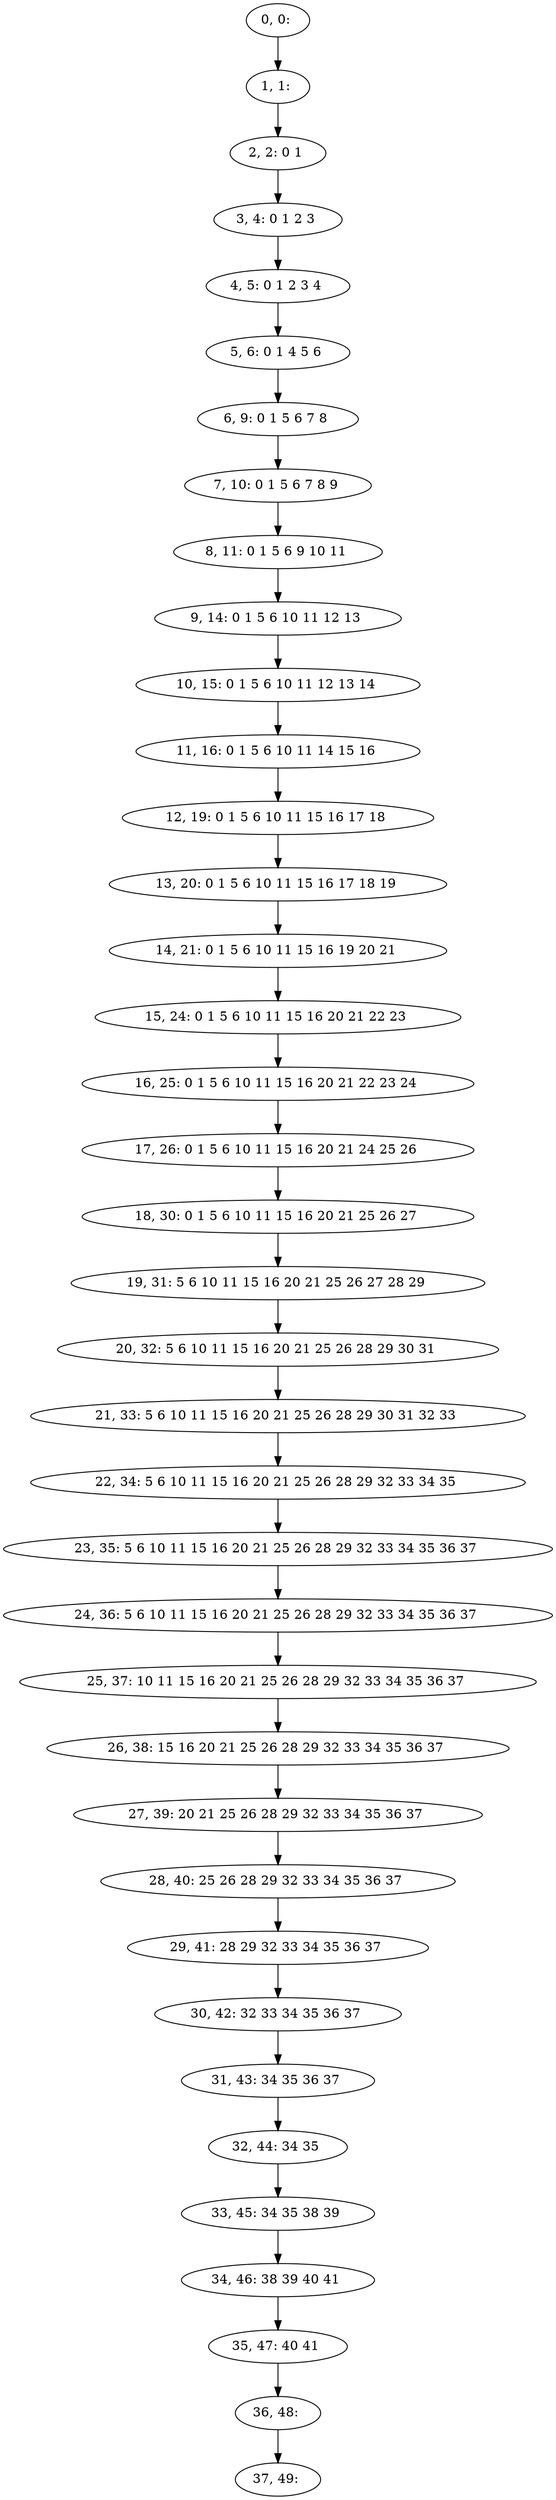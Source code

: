 digraph G {
0[label="0, 0: "];
1[label="1, 1: "];
2[label="2, 2: 0 1 "];
3[label="3, 4: 0 1 2 3 "];
4[label="4, 5: 0 1 2 3 4 "];
5[label="5, 6: 0 1 4 5 6 "];
6[label="6, 9: 0 1 5 6 7 8 "];
7[label="7, 10: 0 1 5 6 7 8 9 "];
8[label="8, 11: 0 1 5 6 9 10 11 "];
9[label="9, 14: 0 1 5 6 10 11 12 13 "];
10[label="10, 15: 0 1 5 6 10 11 12 13 14 "];
11[label="11, 16: 0 1 5 6 10 11 14 15 16 "];
12[label="12, 19: 0 1 5 6 10 11 15 16 17 18 "];
13[label="13, 20: 0 1 5 6 10 11 15 16 17 18 19 "];
14[label="14, 21: 0 1 5 6 10 11 15 16 19 20 21 "];
15[label="15, 24: 0 1 5 6 10 11 15 16 20 21 22 23 "];
16[label="16, 25: 0 1 5 6 10 11 15 16 20 21 22 23 24 "];
17[label="17, 26: 0 1 5 6 10 11 15 16 20 21 24 25 26 "];
18[label="18, 30: 0 1 5 6 10 11 15 16 20 21 25 26 27 "];
19[label="19, 31: 5 6 10 11 15 16 20 21 25 26 27 28 29 "];
20[label="20, 32: 5 6 10 11 15 16 20 21 25 26 28 29 30 31 "];
21[label="21, 33: 5 6 10 11 15 16 20 21 25 26 28 29 30 31 32 33 "];
22[label="22, 34: 5 6 10 11 15 16 20 21 25 26 28 29 32 33 34 35 "];
23[label="23, 35: 5 6 10 11 15 16 20 21 25 26 28 29 32 33 34 35 36 37 "];
24[label="24, 36: 5 6 10 11 15 16 20 21 25 26 28 29 32 33 34 35 36 37 "];
25[label="25, 37: 10 11 15 16 20 21 25 26 28 29 32 33 34 35 36 37 "];
26[label="26, 38: 15 16 20 21 25 26 28 29 32 33 34 35 36 37 "];
27[label="27, 39: 20 21 25 26 28 29 32 33 34 35 36 37 "];
28[label="28, 40: 25 26 28 29 32 33 34 35 36 37 "];
29[label="29, 41: 28 29 32 33 34 35 36 37 "];
30[label="30, 42: 32 33 34 35 36 37 "];
31[label="31, 43: 34 35 36 37 "];
32[label="32, 44: 34 35 "];
33[label="33, 45: 34 35 38 39 "];
34[label="34, 46: 38 39 40 41 "];
35[label="35, 47: 40 41 "];
36[label="36, 48: "];
37[label="37, 49: "];
0->1 ;
1->2 ;
2->3 ;
3->4 ;
4->5 ;
5->6 ;
6->7 ;
7->8 ;
8->9 ;
9->10 ;
10->11 ;
11->12 ;
12->13 ;
13->14 ;
14->15 ;
15->16 ;
16->17 ;
17->18 ;
18->19 ;
19->20 ;
20->21 ;
21->22 ;
22->23 ;
23->24 ;
24->25 ;
25->26 ;
26->27 ;
27->28 ;
28->29 ;
29->30 ;
30->31 ;
31->32 ;
32->33 ;
33->34 ;
34->35 ;
35->36 ;
36->37 ;
}
